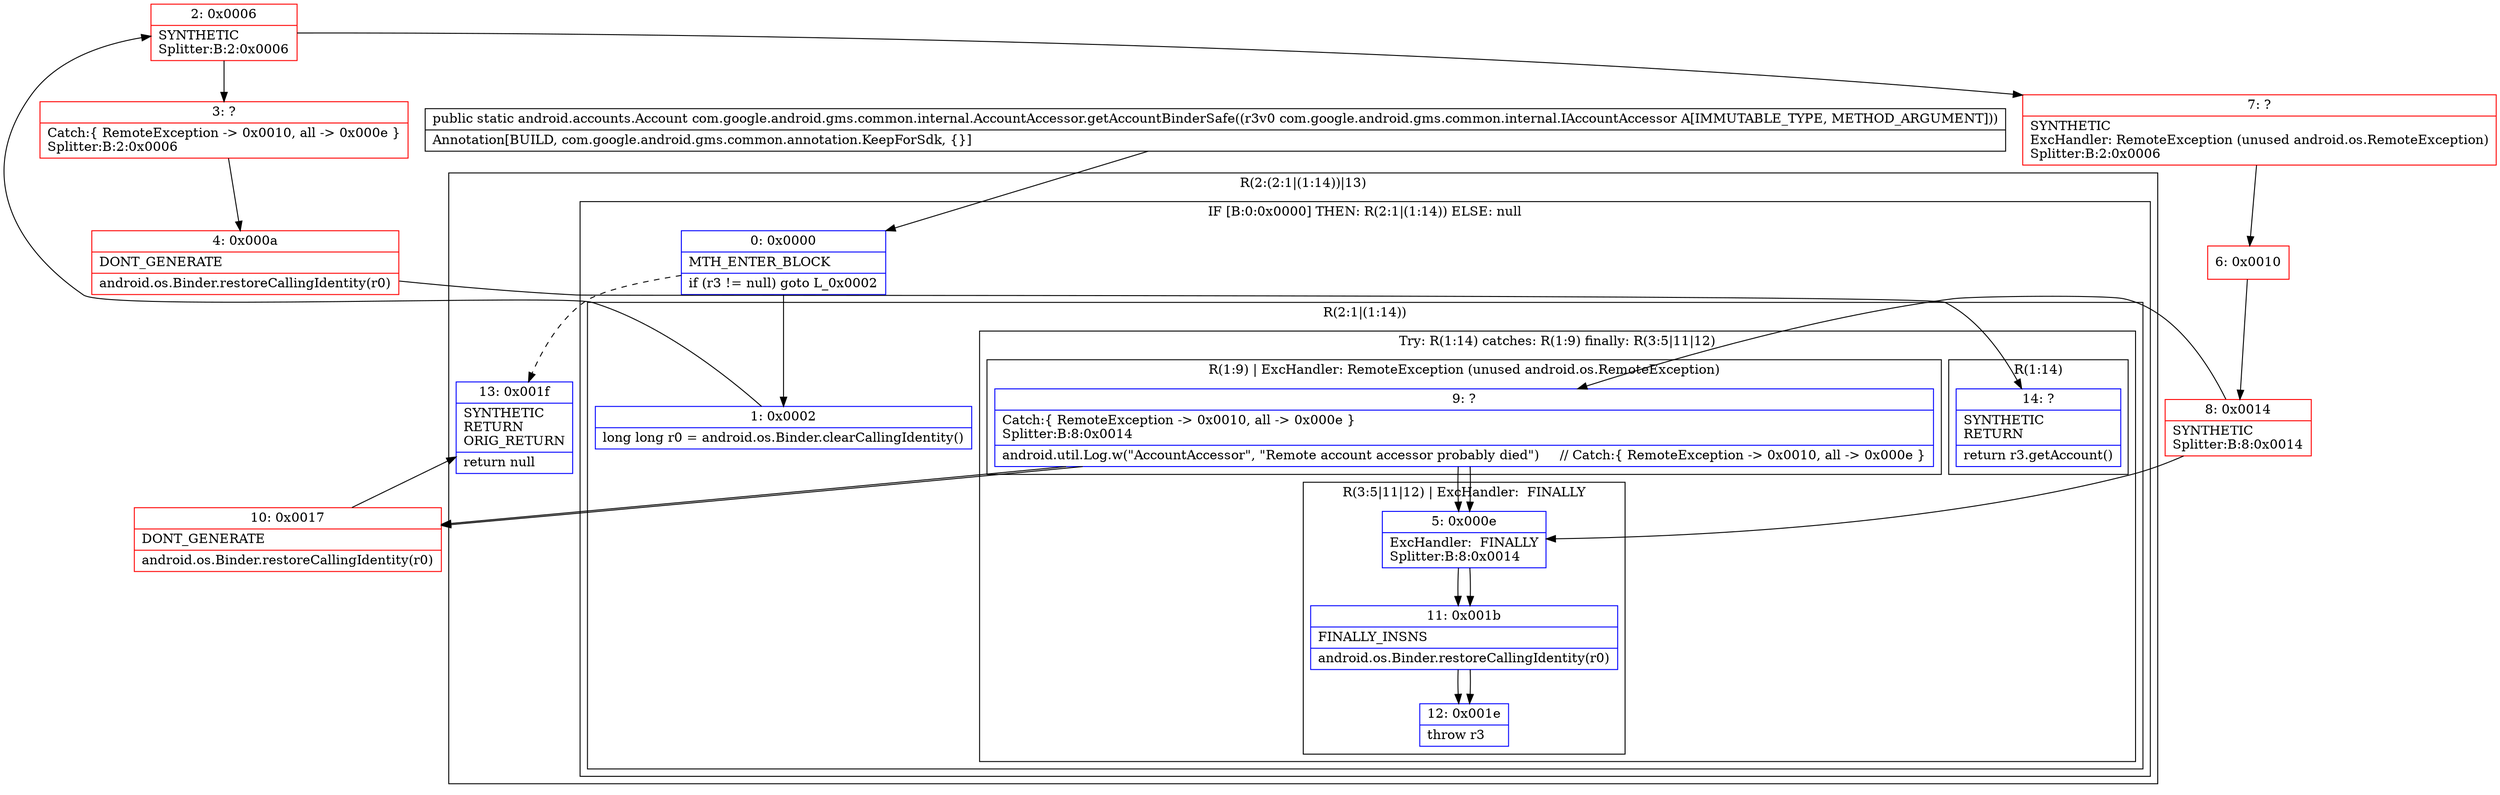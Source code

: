 digraph "CFG forcom.google.android.gms.common.internal.AccountAccessor.getAccountBinderSafe(Lcom\/google\/android\/gms\/common\/internal\/IAccountAccessor;)Landroid\/accounts\/Account;" {
subgraph cluster_Region_184763561 {
label = "R(2:(2:1|(1:14))|13)";
node [shape=record,color=blue];
subgraph cluster_IfRegion_1647479826 {
label = "IF [B:0:0x0000] THEN: R(2:1|(1:14)) ELSE: null";
node [shape=record,color=blue];
Node_0 [shape=record,label="{0\:\ 0x0000|MTH_ENTER_BLOCK\l|if (r3 != null) goto L_0x0002\l}"];
subgraph cluster_Region_2077380954 {
label = "R(2:1|(1:14))";
node [shape=record,color=blue];
Node_1 [shape=record,label="{1\:\ 0x0002|long long r0 = android.os.Binder.clearCallingIdentity()\l}"];
subgraph cluster_TryCatchRegion_484540822 {
label = "Try: R(1:14) catches: R(1:9) finally: R(3:5|11|12)";
node [shape=record,color=blue];
subgraph cluster_Region_1419154413 {
label = "R(1:14)";
node [shape=record,color=blue];
Node_14 [shape=record,label="{14\:\ ?|SYNTHETIC\lRETURN\l|return r3.getAccount()\l}"];
}
subgraph cluster_Region_1159836634 {
label = "R(1:9) | ExcHandler: RemoteException (unused android.os.RemoteException)\l";
node [shape=record,color=blue];
Node_9 [shape=record,label="{9\:\ ?|Catch:\{ RemoteException \-\> 0x0010, all \-\> 0x000e \}\lSplitter:B:8:0x0014\l|android.util.Log.w(\"AccountAccessor\", \"Remote account accessor probably died\")     \/\/ Catch:\{ RemoteException \-\> 0x0010, all \-\> 0x000e \}\l}"];
}
subgraph cluster_Region_675990782 {
label = "R(3:5|11|12) | ExcHandler:  FINALLY\l";
node [shape=record,color=blue];
Node_5 [shape=record,label="{5\:\ 0x000e|ExcHandler:  FINALLY\lSplitter:B:8:0x0014\l}"];
Node_11 [shape=record,label="{11\:\ 0x001b|FINALLY_INSNS\l|android.os.Binder.restoreCallingIdentity(r0)\l}"];
Node_12 [shape=record,label="{12\:\ 0x001e|throw r3\l}"];
}
}
}
}
Node_13 [shape=record,label="{13\:\ 0x001f|SYNTHETIC\lRETURN\lORIG_RETURN\l|return null\l}"];
}
subgraph cluster_Region_1159836634 {
label = "R(1:9) | ExcHandler: RemoteException (unused android.os.RemoteException)\l";
node [shape=record,color=blue];
Node_9 [shape=record,label="{9\:\ ?|Catch:\{ RemoteException \-\> 0x0010, all \-\> 0x000e \}\lSplitter:B:8:0x0014\l|android.util.Log.w(\"AccountAccessor\", \"Remote account accessor probably died\")     \/\/ Catch:\{ RemoteException \-\> 0x0010, all \-\> 0x000e \}\l}"];
}
subgraph cluster_Region_675990782 {
label = "R(3:5|11|12) | ExcHandler:  FINALLY\l";
node [shape=record,color=blue];
Node_5 [shape=record,label="{5\:\ 0x000e|ExcHandler:  FINALLY\lSplitter:B:8:0x0014\l}"];
Node_11 [shape=record,label="{11\:\ 0x001b|FINALLY_INSNS\l|android.os.Binder.restoreCallingIdentity(r0)\l}"];
Node_12 [shape=record,label="{12\:\ 0x001e|throw r3\l}"];
}
Node_2 [shape=record,color=red,label="{2\:\ 0x0006|SYNTHETIC\lSplitter:B:2:0x0006\l}"];
Node_3 [shape=record,color=red,label="{3\:\ ?|Catch:\{ RemoteException \-\> 0x0010, all \-\> 0x000e \}\lSplitter:B:2:0x0006\l}"];
Node_4 [shape=record,color=red,label="{4\:\ 0x000a|DONT_GENERATE\l|android.os.Binder.restoreCallingIdentity(r0)\l}"];
Node_6 [shape=record,color=red,label="{6\:\ 0x0010}"];
Node_7 [shape=record,color=red,label="{7\:\ ?|SYNTHETIC\lExcHandler: RemoteException (unused android.os.RemoteException)\lSplitter:B:2:0x0006\l}"];
Node_8 [shape=record,color=red,label="{8\:\ 0x0014|SYNTHETIC\lSplitter:B:8:0x0014\l}"];
Node_10 [shape=record,color=red,label="{10\:\ 0x0017|DONT_GENERATE\l|android.os.Binder.restoreCallingIdentity(r0)\l}"];
MethodNode[shape=record,label="{public static android.accounts.Account com.google.android.gms.common.internal.AccountAccessor.getAccountBinderSafe((r3v0 com.google.android.gms.common.internal.IAccountAccessor A[IMMUTABLE_TYPE, METHOD_ARGUMENT]))  | Annotation[BUILD, com.google.android.gms.common.annotation.KeepForSdk, \{\}]\l}"];
MethodNode -> Node_0;
Node_0 -> Node_1;
Node_0 -> Node_13[style=dashed];
Node_1 -> Node_2;
Node_9 -> Node_10;
Node_9 -> Node_5;
Node_5 -> Node_11;
Node_11 -> Node_12;
Node_9 -> Node_10;
Node_9 -> Node_5;
Node_5 -> Node_11;
Node_11 -> Node_12;
Node_2 -> Node_3;
Node_2 -> Node_7;
Node_3 -> Node_4;
Node_4 -> Node_14;
Node_6 -> Node_8;
Node_7 -> Node_6;
Node_8 -> Node_9;
Node_8 -> Node_5;
Node_10 -> Node_13;
}

